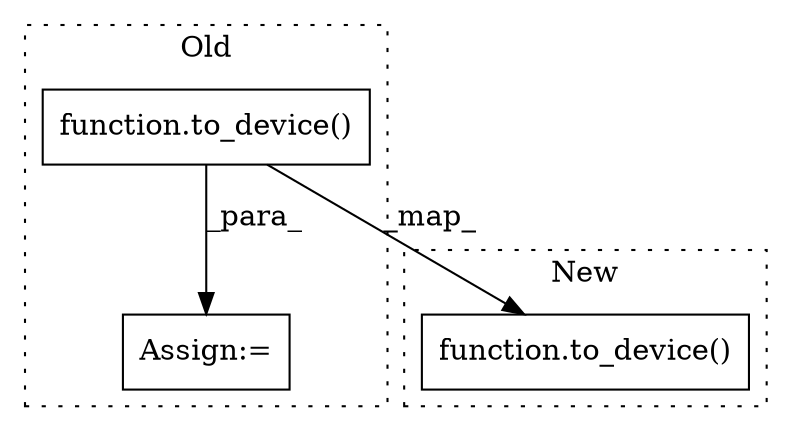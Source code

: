 digraph G {
subgraph cluster0 {
1 [label="function.to_device()" a="75" s="48559,48622" l="10,1" shape="box"];
3 [label="Assign:=" a="68" s="48554" l="4" shape="box"];
label = "Old";
style="dotted";
}
subgraph cluster1 {
2 [label="function.to_device()" a="75" s="48627,48690" l="10,1" shape="box"];
label = "New";
style="dotted";
}
1 -> 2 [label="_map_"];
1 -> 3 [label="_para_"];
}